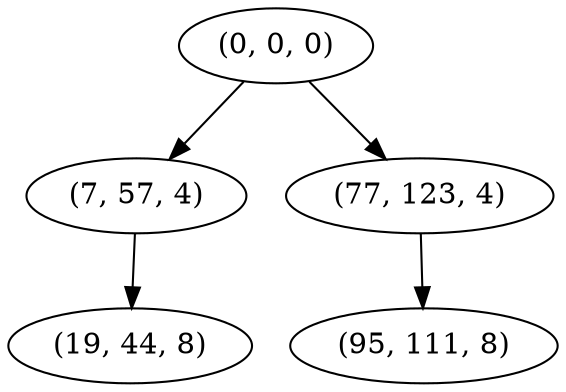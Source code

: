 digraph tree {
    "(0, 0, 0)";
    "(7, 57, 4)";
    "(19, 44, 8)";
    "(77, 123, 4)";
    "(95, 111, 8)";
    "(0, 0, 0)" -> "(7, 57, 4)";
    "(0, 0, 0)" -> "(77, 123, 4)";
    "(7, 57, 4)" -> "(19, 44, 8)";
    "(77, 123, 4)" -> "(95, 111, 8)";
}
